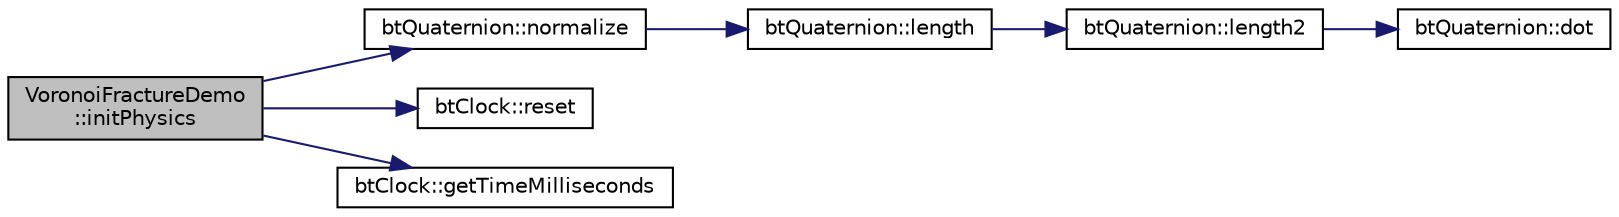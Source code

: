 digraph "VoronoiFractureDemo::initPhysics"
{
  edge [fontname="Helvetica",fontsize="10",labelfontname="Helvetica",labelfontsize="10"];
  node [fontname="Helvetica",fontsize="10",shape=record];
  rankdir="LR";
  Node1 [label="VoronoiFractureDemo\l::initPhysics",height=0.2,width=0.4,color="black", fillcolor="grey75", style="filled", fontcolor="black"];
  Node1 -> Node2 [color="midnightblue",fontsize="10",style="solid",fontname="Helvetica"];
  Node2 [label="btQuaternion::normalize",height=0.2,width=0.4,color="black", fillcolor="white", style="filled",URL="$classbt_quaternion.html#adb5cd1eb8145a906f9f47857c498d3d6",tooltip="Normalize the quaternion Such that x^2 + y^2 + z^2 +w^2 = 1. "];
  Node2 -> Node3 [color="midnightblue",fontsize="10",style="solid",fontname="Helvetica"];
  Node3 [label="btQuaternion::length",height=0.2,width=0.4,color="black", fillcolor="white", style="filled",URL="$classbt_quaternion.html#a9041c1885648f81009f41fc2aa6c17df",tooltip="Return the length of the quaternion. "];
  Node3 -> Node4 [color="midnightblue",fontsize="10",style="solid",fontname="Helvetica"];
  Node4 [label="btQuaternion::length2",height=0.2,width=0.4,color="black", fillcolor="white", style="filled",URL="$classbt_quaternion.html#a59cc2f3a2c732aba98cd43764165b8cd",tooltip="Return the length squared of the quaternion. "];
  Node4 -> Node5 [color="midnightblue",fontsize="10",style="solid",fontname="Helvetica"];
  Node5 [label="btQuaternion::dot",height=0.2,width=0.4,color="black", fillcolor="white", style="filled",URL="$classbt_quaternion.html#a37e450f3206a7b6f3f55049e297fb403",tooltip="Return the dot product between this quaternion and another. "];
  Node1 -> Node6 [color="midnightblue",fontsize="10",style="solid",fontname="Helvetica"];
  Node6 [label="btClock::reset",height=0.2,width=0.4,color="black", fillcolor="white", style="filled",URL="$classbt_clock.html#a592eb764c2e7b645c9619ab7e483166c",tooltip="Resets the initial reference time. "];
  Node1 -> Node7 [color="midnightblue",fontsize="10",style="solid",fontname="Helvetica"];
  Node7 [label="btClock::getTimeMilliseconds",height=0.2,width=0.4,color="black", fillcolor="white", style="filled",URL="$classbt_clock.html#ae2c3da98828b79c1966c47c20b45b32f"];
}
